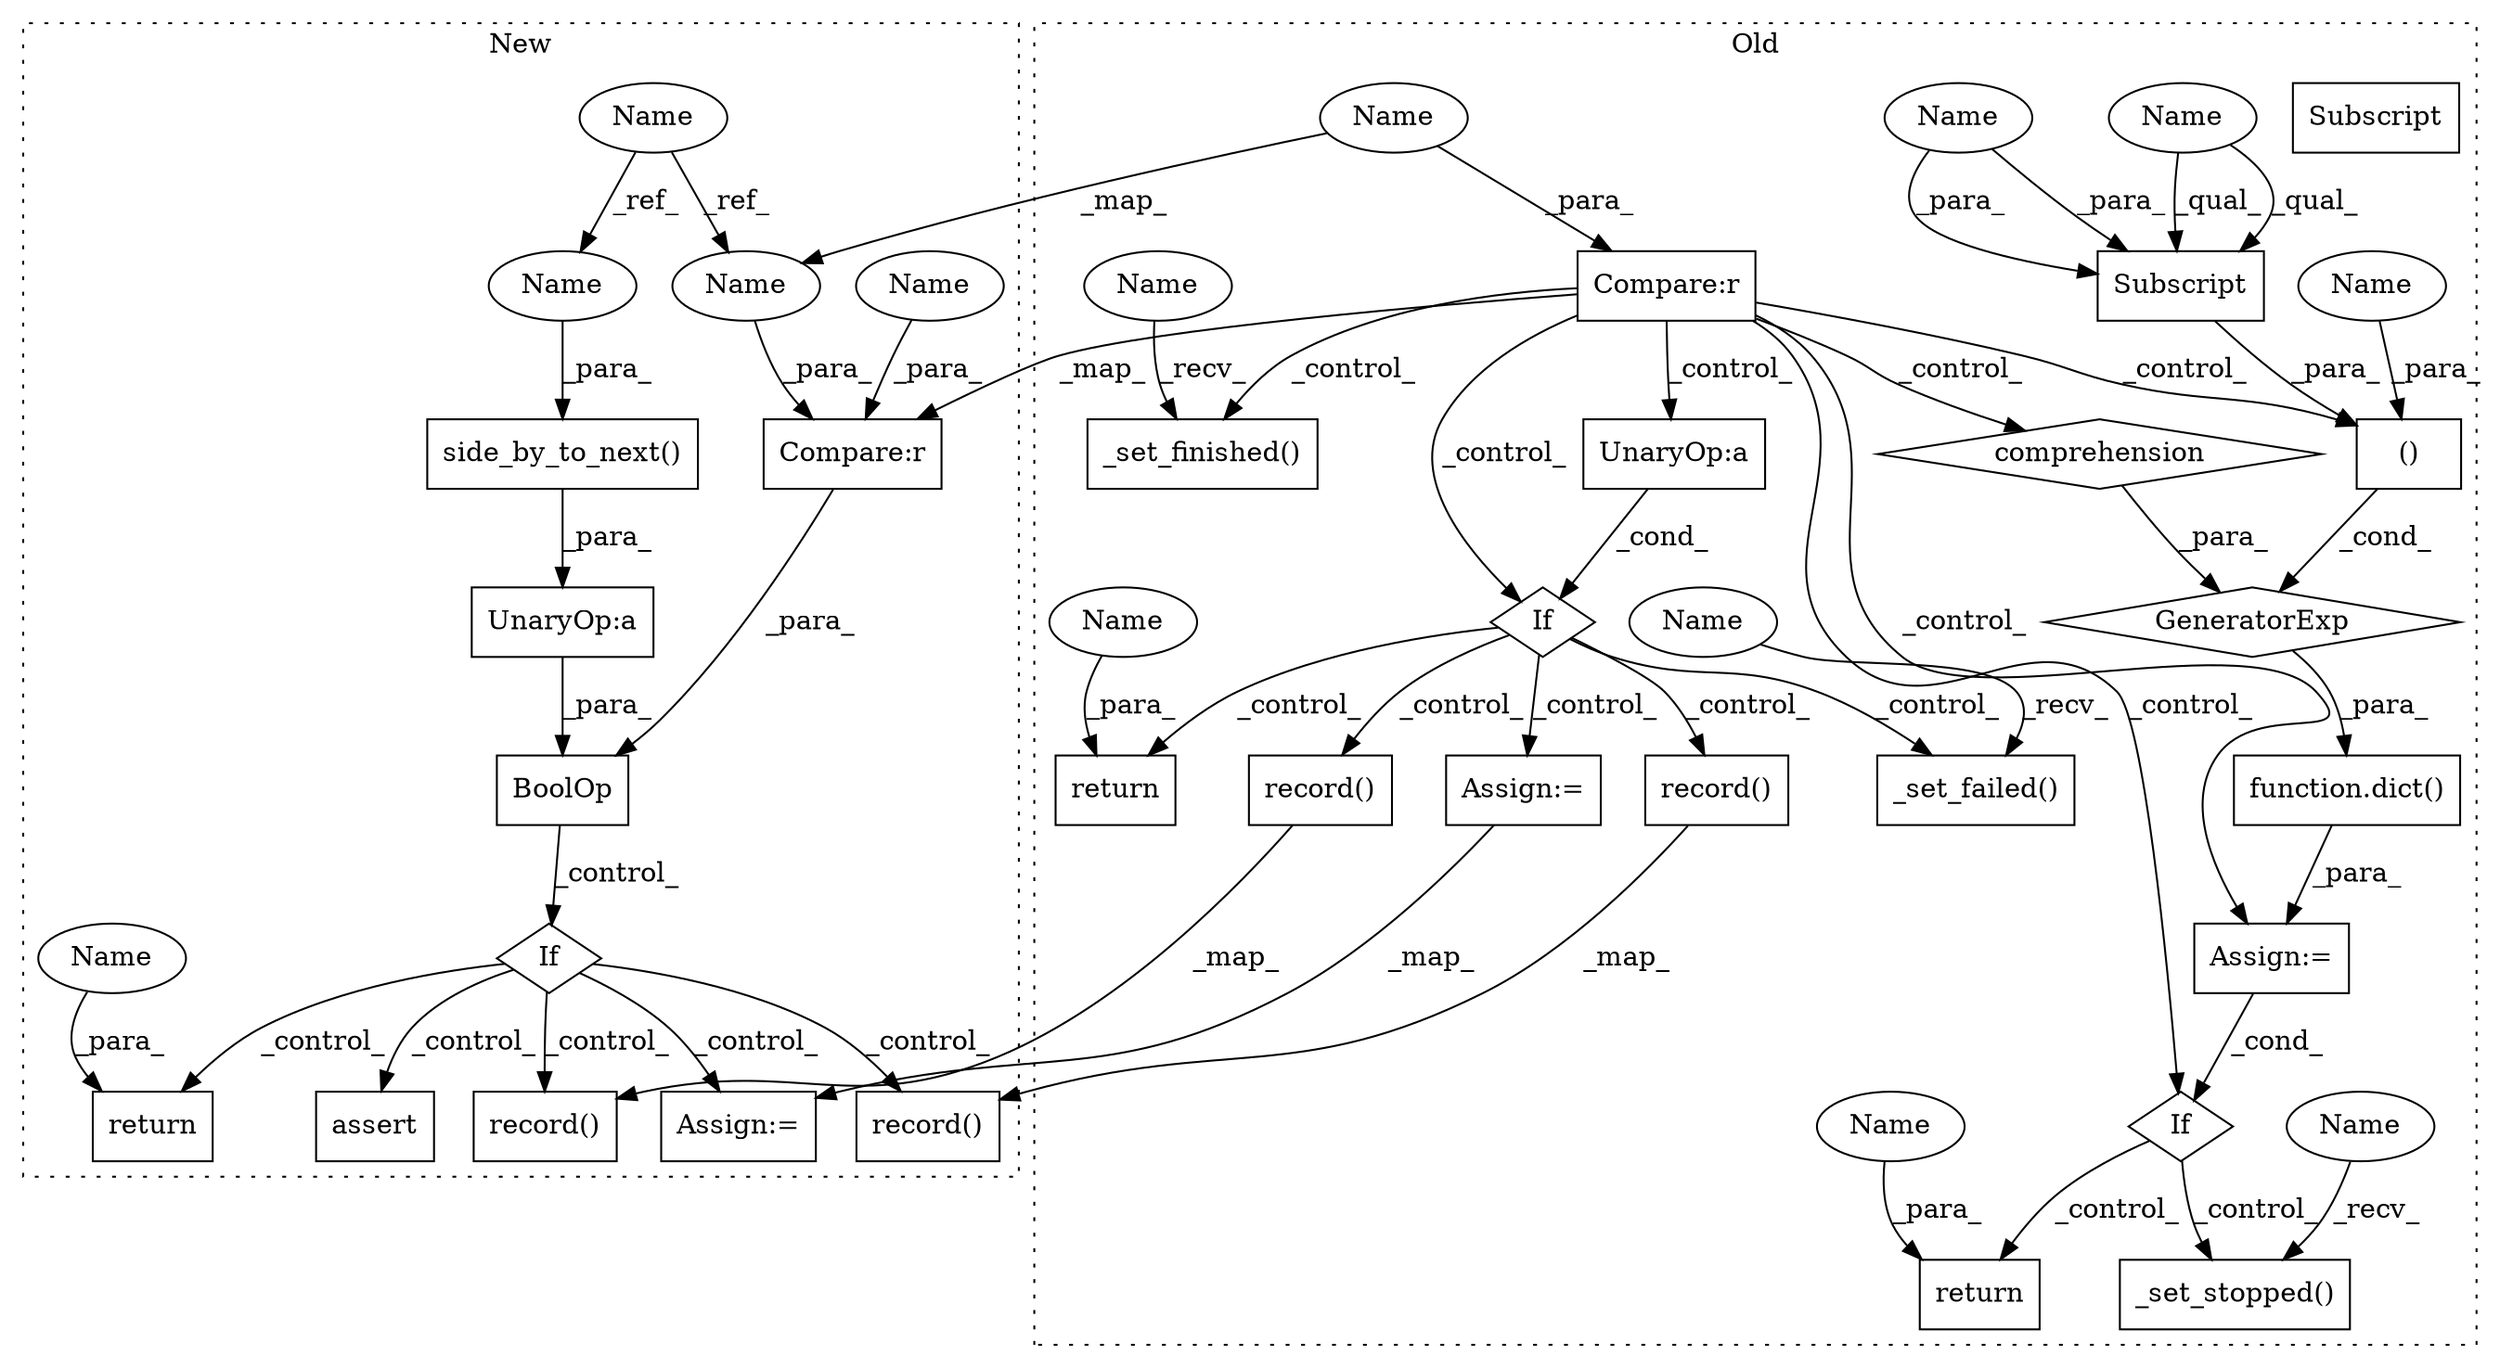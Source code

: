 digraph G {
subgraph cluster0 {
1 [label="function.dict()" a="75" s="1585,1591" l="5,40" shape="box"];
3 [label="Assign:=" a="68" s="1582" l="3" shape="box"];
4 [label="()" a="54" s="1592" l="9" shape="box"];
5 [label="comprehension" a="45" s="1603" l="3" shape="diamond"];
6 [label="_set_stopped()" a="75" s="1875" l="19" shape="box"];
8 [label="Compare:r" a="40" s="1495" l="12" shape="box"];
11 [label="_set_failed()" a="75" s="2107,2127" l="17,1" shape="box"];
12 [label="_set_finished()" a="75" s="1521" l="20" shape="box"];
14 [label="If" a="96" s="1821" l="3" shape="diamond"];
16 [label="If" a="96" s="2078" l="3" shape="diamond"];
18 [label="UnaryOp:a" a="61" s="2081" l="8" shape="box"];
19 [label="Subscript" a="63" s="1594,0" l="7,0" shape="box"];
21 [label="GeneratorExp" a="55" s="1590" l="1" shape="diamond"];
23 [label="record()" a="75" s="2796,2848" l="27,1" shape="box"];
25 [label="Assign:=" a="68" s="2174" l="3" shape="box"];
27 [label="record()" a="75" s="2728,2782" l="27,1" shape="box"];
28 [label="return" a="93" s="1915" l="7" shape="box"];
29 [label="return" a="93" s="2145" l="7" shape="box"];
34 [label="Name" a="87" s="1495" l="4" shape="ellipse"];
35 [label="Name" a="87" s="1594" l="4" shape="ellipse"];
36 [label="Subscript" a="63" s="1594,0" l="7,0" shape="box"];
37 [label="Name" a="87" s="1521" l="4" shape="ellipse"];
38 [label="Name" a="87" s="2107" l="4" shape="ellipse"];
39 [label="Name" a="87" s="1875" l="4" shape="ellipse"];
40 [label="Name" a="87" s="1599" l="1" shape="ellipse"];
41 [label="Name" a="87" s="1591" l="1" shape="ellipse"];
42 [label="Name" a="87" s="1922" l="4" shape="ellipse"];
43 [label="Name" a="87" s="2152" l="4" shape="ellipse"];
label = "Old";
style="dotted";
}
subgraph cluster1 {
2 [label="assert" a="65" s="1611" l="7" shape="box"];
7 [label="Name" a="87" s="1221" l="4" shape="ellipse"];
9 [label="Compare:r" a="40" s="1255" l="12" shape="box"];
10 [label="BoolOp" a="72" s="1255" l="46" shape="box"];
13 [label="side_by_to_next()" a="75" s="1275,1300" l="21,1" shape="box"];
15 [label="If" a="96" s="1409" l="3" shape="diamond"];
17 [label="UnaryOp:a" a="61" s="1271" l="30" shape="box"];
20 [label="return" a="93" s="1473" l="7" shape="box"];
22 [label="record()" a="75" s="2054,2106" l="27,1" shape="box"];
24 [label="Assign:=" a="68" s="1641" l="3" shape="box"];
26 [label="record()" a="75" s="1990,2044" l="27,1" shape="box"];
30 [label="Name" a="87" s="1480" l="4" shape="ellipse"];
31 [label="Name" a="87" s="1263" l="4" shape="ellipse"];
32 [label="Name" a="87" s="1296" l="4" shape="ellipse"];
33 [label="Name" a="87" s="1255" l="4" shape="ellipse"];
label = "New";
style="dotted";
}
1 -> 3 [label="_para_"];
3 -> 14 [label="_cond_"];
4 -> 21 [label="_cond_"];
5 -> 21 [label="_para_"];
7 -> 32 [label="_ref_"];
7 -> 33 [label="_ref_"];
8 -> 16 [label="_control_"];
8 -> 5 [label="_control_"];
8 -> 18 [label="_control_"];
8 -> 9 [label="_map_"];
8 -> 14 [label="_control_"];
8 -> 12 [label="_control_"];
8 -> 3 [label="_control_"];
8 -> 4 [label="_control_"];
9 -> 10 [label="_para_"];
10 -> 15 [label="_control_"];
13 -> 17 [label="_para_"];
14 -> 6 [label="_control_"];
14 -> 28 [label="_control_"];
15 -> 2 [label="_control_"];
15 -> 26 [label="_control_"];
15 -> 24 [label="_control_"];
15 -> 22 [label="_control_"];
15 -> 20 [label="_control_"];
16 -> 29 [label="_control_"];
16 -> 23 [label="_control_"];
16 -> 27 [label="_control_"];
16 -> 11 [label="_control_"];
16 -> 25 [label="_control_"];
17 -> 10 [label="_para_"];
18 -> 16 [label="_cond_"];
21 -> 1 [label="_para_"];
23 -> 22 [label="_map_"];
25 -> 24 [label="_map_"];
27 -> 26 [label="_map_"];
30 -> 20 [label="_para_"];
31 -> 9 [label="_para_"];
32 -> 13 [label="_para_"];
33 -> 9 [label="_para_"];
34 -> 33 [label="_map_"];
34 -> 8 [label="_para_"];
35 -> 36 [label="_qual_"];
35 -> 36 [label="_qual_"];
36 -> 4 [label="_para_"];
37 -> 12 [label="_recv_"];
38 -> 11 [label="_recv_"];
39 -> 6 [label="_recv_"];
40 -> 36 [label="_para_"];
40 -> 36 [label="_para_"];
41 -> 4 [label="_para_"];
42 -> 28 [label="_para_"];
43 -> 29 [label="_para_"];
}